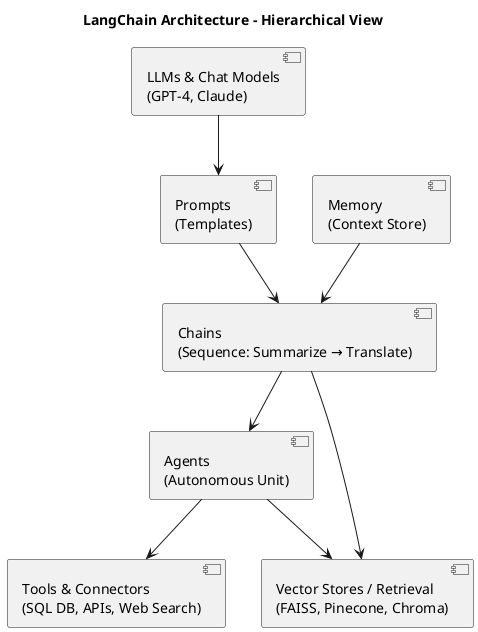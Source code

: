 @startuml
title LangChain Architecture - Hierarchical View

[LLMs & Chat Models\n(GPT-4, Claude)] as LLMs
[Prompts\n(Templates)] as Prompts
[Chains\n(Sequence: Summarize → Translate)] as Chains
[Memory\n(Context Store)] as Memory
[Agents\n(Autonomous Unit)] as Agents
[Tools & Connectors\n(SQL DB, APIs, Web Search)] as Tools
[Vector Stores / Retrieval\n(FAISS, Pinecone, Chroma)] as VectorStores

LLMs --> Prompts
Prompts --> Chains
Memory --> Chains
Chains --> Agents
Agents --> Tools
Agents --> VectorStores
Chains --> VectorStores

@enduml
